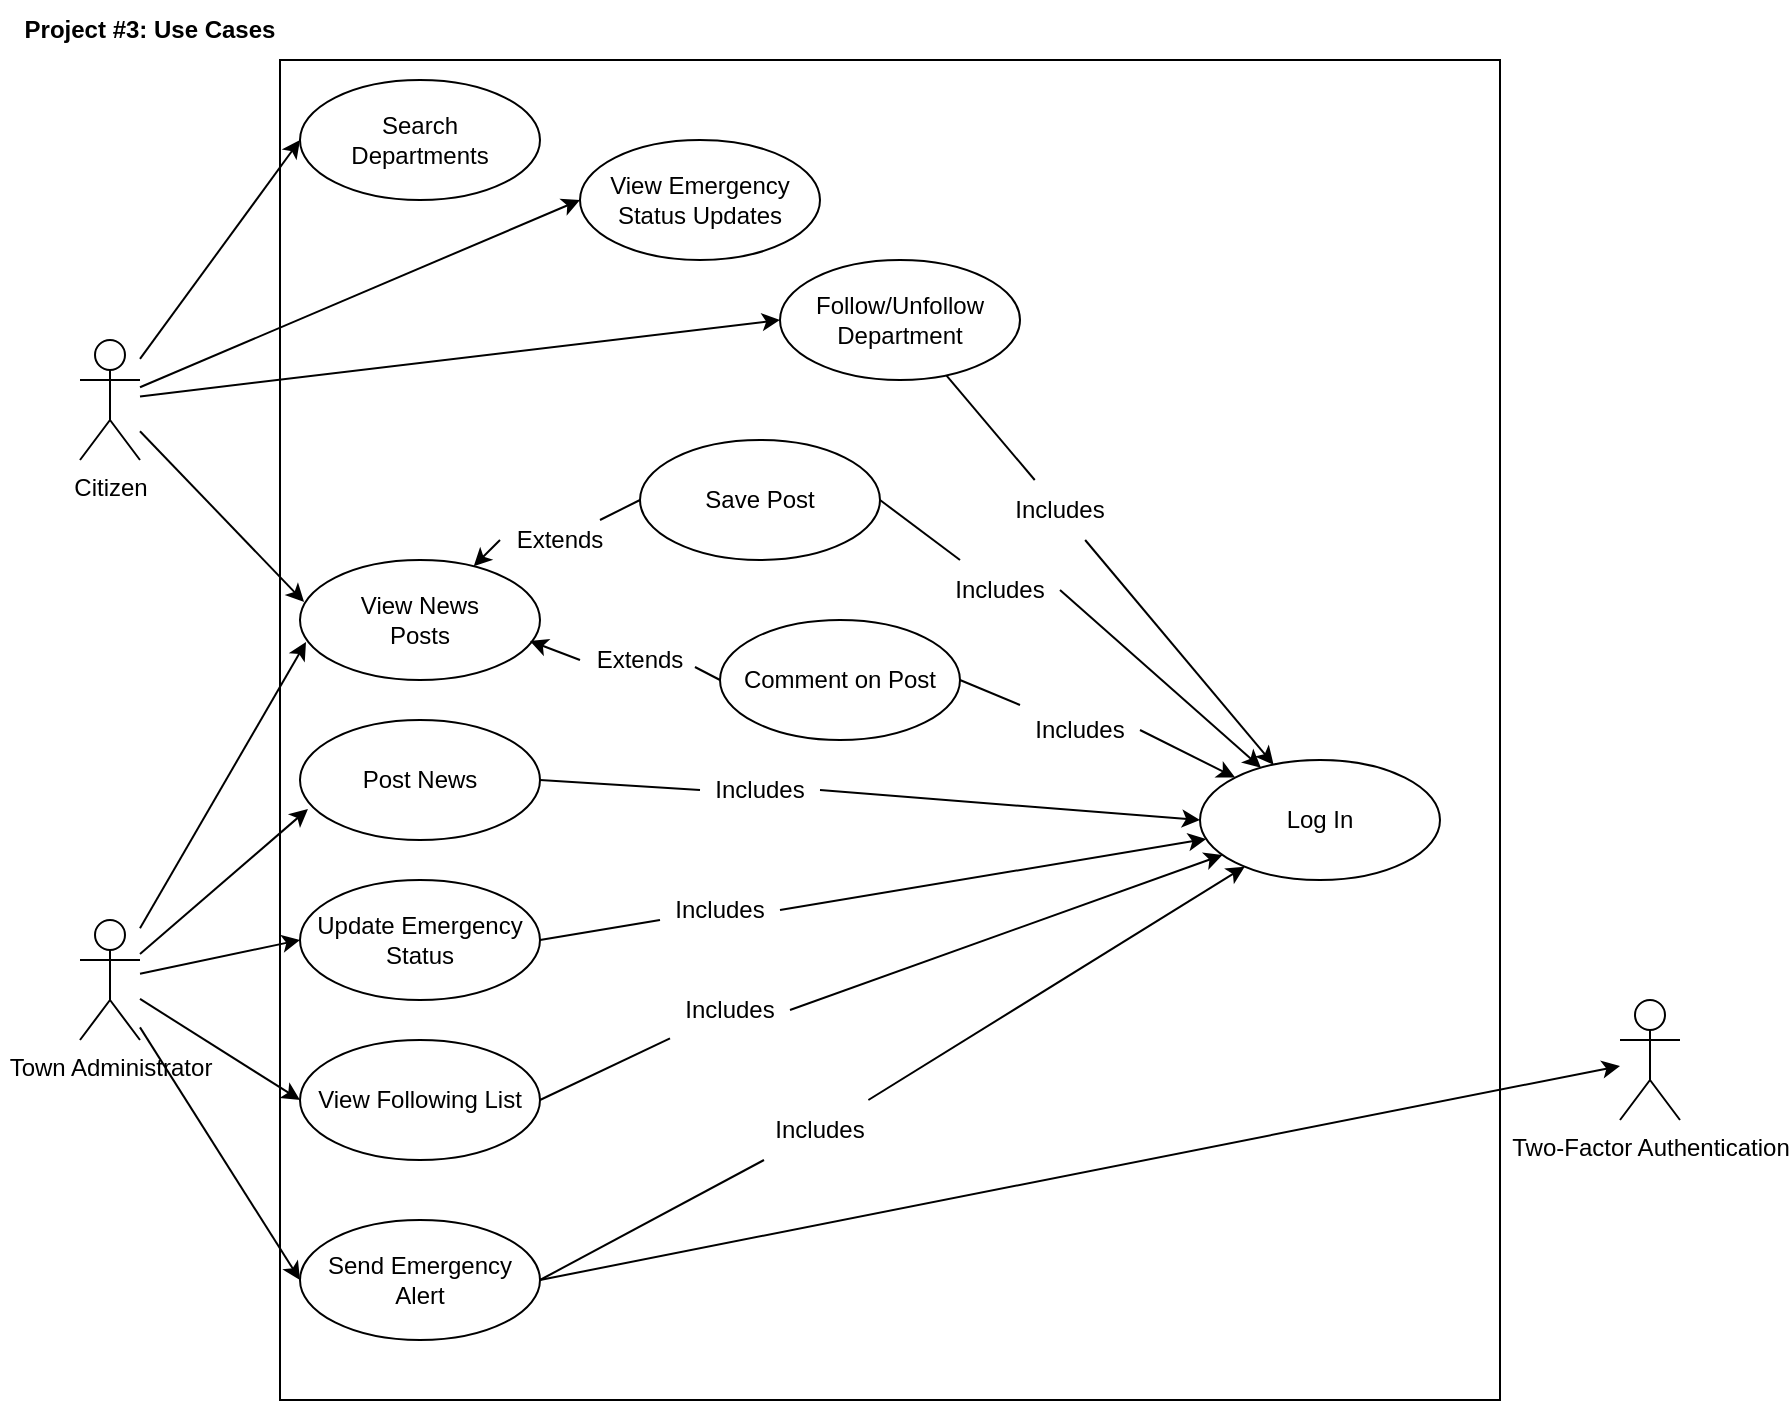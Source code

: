 <mxfile version="20.4.0" type="github">
  <diagram id="IgEJmsLtar_JePGspQH6" name="Page-1">
    <mxGraphModel dx="939" dy="594" grid="1" gridSize="10" guides="1" tooltips="1" connect="1" arrows="1" fold="1" page="1" pageScale="1" pageWidth="1100" pageHeight="850" math="0" shadow="0">
      <root>
        <mxCell id="0" />
        <mxCell id="1" parent="0" />
        <object label="Citizen" id="9chctVPXtjelHE0IT71e-2">
          <mxCell style="shape=umlActor;verticalLabelPosition=bottom;verticalAlign=top;html=1;outlineConnect=0;" vertex="1" parent="1">
            <mxGeometry x="50" y="180" width="30" height="60" as="geometry" />
          </mxCell>
        </object>
        <mxCell id="9chctVPXtjelHE0IT71e-3" value="Town Administrator" style="shape=umlActor;verticalLabelPosition=bottom;verticalAlign=top;html=1;outlineConnect=0;noLabel=0;metaEdit=0;" vertex="1" parent="1">
          <mxGeometry x="50" y="470" width="30" height="60" as="geometry" />
        </mxCell>
        <mxCell id="9chctVPXtjelHE0IT71e-6" value="" style="rounded=0;whiteSpace=wrap;html=1;" vertex="1" parent="1">
          <mxGeometry x="150" y="40" width="610" height="670" as="geometry" />
        </mxCell>
        <mxCell id="9chctVPXtjelHE0IT71e-7" value="&lt;b&gt;Project #3: Use Cases&lt;/b&gt;" style="text;html=1;strokeColor=none;fillColor=none;align=center;verticalAlign=middle;whiteSpace=wrap;rounded=0;" vertex="1" parent="1">
          <mxGeometry x="10" y="10" width="150" height="30" as="geometry" />
        </mxCell>
        <mxCell id="9chctVPXtjelHE0IT71e-8" value="" style="ellipse;whiteSpace=wrap;html=1;" vertex="1" parent="1">
          <mxGeometry x="160" y="290" width="120" height="60" as="geometry" />
        </mxCell>
        <mxCell id="9chctVPXtjelHE0IT71e-9" value="View News Posts" style="text;html=1;strokeColor=none;fillColor=none;align=center;verticalAlign=middle;whiteSpace=wrap;rounded=0;" vertex="1" parent="1">
          <mxGeometry x="185" y="305" width="70" height="30" as="geometry" />
        </mxCell>
        <mxCell id="9chctVPXtjelHE0IT71e-11" value="" style="ellipse;whiteSpace=wrap;html=1;" vertex="1" parent="1">
          <mxGeometry x="400" y="140" width="120" height="60" as="geometry" />
        </mxCell>
        <mxCell id="9chctVPXtjelHE0IT71e-12" value="" style="ellipse;whiteSpace=wrap;html=1;" vertex="1" parent="1">
          <mxGeometry x="300" y="80" width="120" height="60" as="geometry" />
        </mxCell>
        <mxCell id="9chctVPXtjelHE0IT71e-14" value="" style="ellipse;whiteSpace=wrap;html=1;" vertex="1" parent="1">
          <mxGeometry x="160" y="50" width="120" height="60" as="geometry" />
        </mxCell>
        <mxCell id="9chctVPXtjelHE0IT71e-15" value="Follow/Unfollow Department" style="text;html=1;strokeColor=none;fillColor=none;align=center;verticalAlign=middle;whiteSpace=wrap;rounded=0;" vertex="1" parent="1">
          <mxGeometry x="420" y="155" width="80" height="30" as="geometry" />
        </mxCell>
        <mxCell id="9chctVPXtjelHE0IT71e-16" value="View Emergency Status Updates" style="text;html=1;strokeColor=none;fillColor=none;align=center;verticalAlign=middle;whiteSpace=wrap;rounded=0;" vertex="1" parent="1">
          <mxGeometry x="310" y="95" width="100" height="30" as="geometry" />
        </mxCell>
        <mxCell id="9chctVPXtjelHE0IT71e-17" value="Search Departments" style="text;html=1;strokeColor=none;fillColor=none;align=center;verticalAlign=middle;whiteSpace=wrap;rounded=0;" vertex="1" parent="1">
          <mxGeometry x="190" y="65" width="60" height="30" as="geometry" />
        </mxCell>
        <mxCell id="9chctVPXtjelHE0IT71e-19" value="" style="endArrow=classic;html=1;rounded=0;entryX=0;entryY=0.5;entryDx=0;entryDy=0;" edge="1" parent="1" source="9chctVPXtjelHE0IT71e-2" target="9chctVPXtjelHE0IT71e-12">
          <mxGeometry width="50" height="50" relative="1" as="geometry">
            <mxPoint x="80" y="190" as="sourcePoint" />
            <mxPoint x="120" y="150" as="targetPoint" />
          </mxGeometry>
        </mxCell>
        <mxCell id="9chctVPXtjelHE0IT71e-21" value="" style="endArrow=classic;html=1;rounded=0;entryX=0;entryY=0.5;entryDx=0;entryDy=0;" edge="1" parent="1" source="9chctVPXtjelHE0IT71e-2" target="9chctVPXtjelHE0IT71e-14">
          <mxGeometry width="50" height="50" relative="1" as="geometry">
            <mxPoint x="360" y="320" as="sourcePoint" />
            <mxPoint x="410" y="270" as="targetPoint" />
          </mxGeometry>
        </mxCell>
        <mxCell id="9chctVPXtjelHE0IT71e-22" value="" style="endArrow=classic;html=1;rounded=0;entryX=0;entryY=0.5;entryDx=0;entryDy=0;" edge="1" parent="1" source="9chctVPXtjelHE0IT71e-2" target="9chctVPXtjelHE0IT71e-11">
          <mxGeometry width="50" height="50" relative="1" as="geometry">
            <mxPoint x="360" y="320" as="sourcePoint" />
            <mxPoint x="410" y="270" as="targetPoint" />
          </mxGeometry>
        </mxCell>
        <mxCell id="9chctVPXtjelHE0IT71e-23" value="" style="endArrow=classic;html=1;rounded=0;entryX=0.017;entryY=0.35;entryDx=0;entryDy=0;entryPerimeter=0;" edge="1" parent="1" source="9chctVPXtjelHE0IT71e-2" target="9chctVPXtjelHE0IT71e-8">
          <mxGeometry width="50" height="50" relative="1" as="geometry">
            <mxPoint x="360" y="320" as="sourcePoint" />
            <mxPoint x="410" y="270" as="targetPoint" />
          </mxGeometry>
        </mxCell>
        <mxCell id="9chctVPXtjelHE0IT71e-24" value="" style="endArrow=classic;html=1;rounded=0;entryX=0.025;entryY=0.683;entryDx=0;entryDy=0;entryPerimeter=0;" edge="1" parent="1" source="9chctVPXtjelHE0IT71e-3" target="9chctVPXtjelHE0IT71e-8">
          <mxGeometry width="50" height="50" relative="1" as="geometry">
            <mxPoint x="360" y="320" as="sourcePoint" />
            <mxPoint x="410" y="270" as="targetPoint" />
          </mxGeometry>
        </mxCell>
        <mxCell id="9chctVPXtjelHE0IT71e-25" value="Post News" style="ellipse;whiteSpace=wrap;html=1;" vertex="1" parent="1">
          <mxGeometry x="160" y="370" width="120" height="60" as="geometry" />
        </mxCell>
        <mxCell id="9chctVPXtjelHE0IT71e-26" value="Update Emergency Status" style="ellipse;whiteSpace=wrap;html=1;" vertex="1" parent="1">
          <mxGeometry x="160" y="450" width="120" height="60" as="geometry" />
        </mxCell>
        <mxCell id="9chctVPXtjelHE0IT71e-27" value="View Following List" style="ellipse;whiteSpace=wrap;html=1;" vertex="1" parent="1">
          <mxGeometry x="160" y="530" width="120" height="60" as="geometry" />
        </mxCell>
        <mxCell id="9chctVPXtjelHE0IT71e-29" value="Send Emergency Alert" style="ellipse;whiteSpace=wrap;html=1;" vertex="1" parent="1">
          <mxGeometry x="160" y="620" width="120" height="60" as="geometry" />
        </mxCell>
        <mxCell id="9chctVPXtjelHE0IT71e-30" value="Save Post" style="ellipse;whiteSpace=wrap;html=1;" vertex="1" parent="1">
          <mxGeometry x="330" y="230" width="120" height="60" as="geometry" />
        </mxCell>
        <mxCell id="9chctVPXtjelHE0IT71e-31" value="Comment on Post" style="ellipse;whiteSpace=wrap;html=1;" vertex="1" parent="1">
          <mxGeometry x="370" y="320" width="120" height="60" as="geometry" />
        </mxCell>
        <mxCell id="9chctVPXtjelHE0IT71e-32" value="Log In" style="ellipse;whiteSpace=wrap;html=1;" vertex="1" parent="1">
          <mxGeometry x="610" y="390" width="120" height="60" as="geometry" />
        </mxCell>
        <mxCell id="9chctVPXtjelHE0IT71e-34" value="" style="endArrow=classic;html=1;rounded=0;exitX=0;exitY=0.5;exitDx=0;exitDy=0;startArrow=none;" edge="1" parent="1" source="9chctVPXtjelHE0IT71e-79" target="9chctVPXtjelHE0IT71e-8">
          <mxGeometry width="50" height="50" relative="1" as="geometry">
            <mxPoint x="360" y="360" as="sourcePoint" />
            <mxPoint x="410" y="310" as="targetPoint" />
          </mxGeometry>
        </mxCell>
        <mxCell id="9chctVPXtjelHE0IT71e-35" value="" style="endArrow=classic;html=1;rounded=0;exitX=0;exitY=0.5;exitDx=0;exitDy=0;entryX=0.958;entryY=0.675;entryDx=0;entryDy=0;entryPerimeter=0;startArrow=none;" edge="1" parent="1" source="9chctVPXtjelHE0IT71e-81" target="9chctVPXtjelHE0IT71e-8">
          <mxGeometry width="50" height="50" relative="1" as="geometry">
            <mxPoint x="360" y="360" as="sourcePoint" />
            <mxPoint x="240" y="320" as="targetPoint" />
          </mxGeometry>
        </mxCell>
        <mxCell id="9chctVPXtjelHE0IT71e-37" value="" style="endArrow=classic;html=1;rounded=0;entryX=0.033;entryY=0.742;entryDx=0;entryDy=0;entryPerimeter=0;" edge="1" parent="1" source="9chctVPXtjelHE0IT71e-3" target="9chctVPXtjelHE0IT71e-25">
          <mxGeometry width="50" height="50" relative="1" as="geometry">
            <mxPoint x="360" y="400" as="sourcePoint" />
            <mxPoint x="410" y="350" as="targetPoint" />
          </mxGeometry>
        </mxCell>
        <mxCell id="9chctVPXtjelHE0IT71e-38" value="" style="endArrow=classic;html=1;rounded=0;entryX=0;entryY=0.5;entryDx=0;entryDy=0;" edge="1" parent="1" source="9chctVPXtjelHE0IT71e-3" target="9chctVPXtjelHE0IT71e-26">
          <mxGeometry width="50" height="50" relative="1" as="geometry">
            <mxPoint x="360" y="400" as="sourcePoint" />
            <mxPoint x="410" y="350" as="targetPoint" />
          </mxGeometry>
        </mxCell>
        <mxCell id="9chctVPXtjelHE0IT71e-39" value="" style="endArrow=classic;html=1;rounded=0;entryX=0;entryY=0.5;entryDx=0;entryDy=0;" edge="1" parent="1" source="9chctVPXtjelHE0IT71e-3" target="9chctVPXtjelHE0IT71e-27">
          <mxGeometry width="50" height="50" relative="1" as="geometry">
            <mxPoint x="370" y="410" as="sourcePoint" />
            <mxPoint x="420" y="360" as="targetPoint" />
          </mxGeometry>
        </mxCell>
        <mxCell id="9chctVPXtjelHE0IT71e-41" value="" style="endArrow=classic;html=1;rounded=0;entryX=0;entryY=0.5;entryDx=0;entryDy=0;" edge="1" parent="1" source="9chctVPXtjelHE0IT71e-3" target="9chctVPXtjelHE0IT71e-29">
          <mxGeometry width="50" height="50" relative="1" as="geometry">
            <mxPoint x="390" y="430" as="sourcePoint" />
            <mxPoint x="440" y="380" as="targetPoint" />
          </mxGeometry>
        </mxCell>
        <mxCell id="9chctVPXtjelHE0IT71e-42" value="" style="endArrow=classic;html=1;rounded=0;exitX=1;exitY=0.5;exitDx=0;exitDy=0;entryX=0;entryY=0.5;entryDx=0;entryDy=0;startArrow=none;" edge="1" parent="1" source="9chctVPXtjelHE0IT71e-52" target="9chctVPXtjelHE0IT71e-32">
          <mxGeometry width="50" height="50" relative="1" as="geometry">
            <mxPoint x="400" y="440" as="sourcePoint" />
            <mxPoint x="450" y="390" as="targetPoint" />
          </mxGeometry>
        </mxCell>
        <mxCell id="9chctVPXtjelHE0IT71e-43" value="" style="endArrow=classic;html=1;rounded=0;exitX=1;exitY=0.5;exitDx=0;exitDy=0;startArrow=none;" edge="1" parent="1" source="9chctVPXtjelHE0IT71e-65" target="9chctVPXtjelHE0IT71e-32">
          <mxGeometry width="50" height="50" relative="1" as="geometry">
            <mxPoint x="410" y="450" as="sourcePoint" />
            <mxPoint x="460" y="400" as="targetPoint" />
          </mxGeometry>
        </mxCell>
        <mxCell id="9chctVPXtjelHE0IT71e-44" value="" style="endArrow=classic;html=1;rounded=0;exitX=1;exitY=0.5;exitDx=0;exitDy=0;startArrow=none;" edge="1" parent="1" source="9chctVPXtjelHE0IT71e-67" target="9chctVPXtjelHE0IT71e-32">
          <mxGeometry width="50" height="50" relative="1" as="geometry">
            <mxPoint x="420" y="460" as="sourcePoint" />
            <mxPoint x="470" y="410" as="targetPoint" />
          </mxGeometry>
        </mxCell>
        <mxCell id="9chctVPXtjelHE0IT71e-47" value="" style="endArrow=classic;html=1;rounded=0;exitX=1;exitY=0.5;exitDx=0;exitDy=0;startArrow=none;" edge="1" parent="1" source="9chctVPXtjelHE0IT71e-73" target="9chctVPXtjelHE0IT71e-32">
          <mxGeometry width="50" height="50" relative="1" as="geometry">
            <mxPoint x="450" y="490" as="sourcePoint" />
            <mxPoint x="500" y="440" as="targetPoint" />
          </mxGeometry>
        </mxCell>
        <mxCell id="9chctVPXtjelHE0IT71e-48" value="" style="endArrow=classic;html=1;rounded=0;exitX=1;exitY=0.5;exitDx=0;exitDy=0;startArrow=none;" edge="1" parent="1" source="9chctVPXtjelHE0IT71e-75" target="9chctVPXtjelHE0IT71e-32">
          <mxGeometry width="50" height="50" relative="1" as="geometry">
            <mxPoint x="460" y="500" as="sourcePoint" />
            <mxPoint x="510" y="450" as="targetPoint" />
          </mxGeometry>
        </mxCell>
        <mxCell id="9chctVPXtjelHE0IT71e-49" value="" style="endArrow=classic;html=1;rounded=0;startArrow=none;" edge="1" parent="1" source="9chctVPXtjelHE0IT71e-77" target="9chctVPXtjelHE0IT71e-32">
          <mxGeometry width="50" height="50" relative="1" as="geometry">
            <mxPoint x="470" y="510" as="sourcePoint" />
            <mxPoint x="520" y="460" as="targetPoint" />
          </mxGeometry>
        </mxCell>
        <mxCell id="9chctVPXtjelHE0IT71e-50" value="Two-Factor Authentication" style="shape=umlActor;verticalLabelPosition=bottom;verticalAlign=top;html=1;outlineConnect=0;" vertex="1" parent="1">
          <mxGeometry x="820" y="510" width="30" height="60" as="geometry" />
        </mxCell>
        <mxCell id="9chctVPXtjelHE0IT71e-51" value="" style="endArrow=classic;html=1;rounded=0;exitX=1;exitY=0.5;exitDx=0;exitDy=0;" edge="1" parent="1" source="9chctVPXtjelHE0IT71e-29" target="9chctVPXtjelHE0IT71e-50">
          <mxGeometry width="50" height="50" relative="1" as="geometry">
            <mxPoint x="480" y="520" as="sourcePoint" />
            <mxPoint x="530" y="470" as="targetPoint" />
          </mxGeometry>
        </mxCell>
        <mxCell id="9chctVPXtjelHE0IT71e-52" value="Includes" style="text;html=1;strokeColor=none;fillColor=none;align=center;verticalAlign=middle;whiteSpace=wrap;rounded=0;" vertex="1" parent="1">
          <mxGeometry x="360" y="390" width="60" height="30" as="geometry" />
        </mxCell>
        <mxCell id="9chctVPXtjelHE0IT71e-64" value="" style="endArrow=none;html=1;rounded=0;exitX=1;exitY=0.5;exitDx=0;exitDy=0;entryX=0;entryY=0.5;entryDx=0;entryDy=0;" edge="1" parent="1" source="9chctVPXtjelHE0IT71e-25" target="9chctVPXtjelHE0IT71e-52">
          <mxGeometry width="50" height="50" relative="1" as="geometry">
            <mxPoint x="240" y="400" as="sourcePoint" />
            <mxPoint x="580" y="420" as="targetPoint" />
          </mxGeometry>
        </mxCell>
        <mxCell id="9chctVPXtjelHE0IT71e-65" value="Includes" style="text;html=1;strokeColor=none;fillColor=none;align=center;verticalAlign=middle;whiteSpace=wrap;rounded=0;" vertex="1" parent="1">
          <mxGeometry x="340" y="450" width="60" height="30" as="geometry" />
        </mxCell>
        <mxCell id="9chctVPXtjelHE0IT71e-66" value="" style="endArrow=none;html=1;rounded=0;exitX=1;exitY=0.5;exitDx=0;exitDy=0;" edge="1" parent="1" source="9chctVPXtjelHE0IT71e-26" target="9chctVPXtjelHE0IT71e-65">
          <mxGeometry width="50" height="50" relative="1" as="geometry">
            <mxPoint x="240" y="480" as="sourcePoint" />
            <mxPoint x="582.53" y="428.62" as="targetPoint" />
          </mxGeometry>
        </mxCell>
        <mxCell id="9chctVPXtjelHE0IT71e-67" value="Includes" style="text;html=1;strokeColor=none;fillColor=none;align=center;verticalAlign=middle;whiteSpace=wrap;rounded=0;" vertex="1" parent="1">
          <mxGeometry x="345" y="500" width="60" height="30" as="geometry" />
        </mxCell>
        <mxCell id="9chctVPXtjelHE0IT71e-68" value="" style="endArrow=none;html=1;rounded=0;exitX=1;exitY=0.5;exitDx=0;exitDy=0;" edge="1" parent="1" source="9chctVPXtjelHE0IT71e-27" target="9chctVPXtjelHE0IT71e-67">
          <mxGeometry width="50" height="50" relative="1" as="geometry">
            <mxPoint x="240" y="560" as="sourcePoint" />
            <mxPoint x="590.846" y="437.204" as="targetPoint" />
          </mxGeometry>
        </mxCell>
        <mxCell id="9chctVPXtjelHE0IT71e-73" value="Includes" style="text;html=1;strokeColor=none;fillColor=none;align=center;verticalAlign=middle;whiteSpace=wrap;rounded=0;" vertex="1" parent="1">
          <mxGeometry x="520" y="360" width="60" height="30" as="geometry" />
        </mxCell>
        <mxCell id="9chctVPXtjelHE0IT71e-74" value="" style="endArrow=none;html=1;rounded=0;exitX=1;exitY=0.5;exitDx=0;exitDy=0;" edge="1" parent="1" source="9chctVPXtjelHE0IT71e-31" target="9chctVPXtjelHE0IT71e-73">
          <mxGeometry width="50" height="50" relative="1" as="geometry">
            <mxPoint x="420" y="340" as="sourcePoint" />
            <mxPoint x="591.476" y="402.355" as="targetPoint" />
          </mxGeometry>
        </mxCell>
        <mxCell id="9chctVPXtjelHE0IT71e-75" value="Includes" style="text;html=1;strokeColor=none;fillColor=none;align=center;verticalAlign=middle;whiteSpace=wrap;rounded=0;" vertex="1" parent="1">
          <mxGeometry x="480" y="290" width="60" height="30" as="geometry" />
        </mxCell>
        <mxCell id="9chctVPXtjelHE0IT71e-76" value="" style="endArrow=none;html=1;rounded=0;exitX=1;exitY=0.5;exitDx=0;exitDy=0;" edge="1" parent="1" source="9chctVPXtjelHE0IT71e-30" target="9chctVPXtjelHE0IT71e-75">
          <mxGeometry width="50" height="50" relative="1" as="geometry">
            <mxPoint x="420" y="270" as="sourcePoint" />
            <mxPoint x="604.518" y="395.808" as="targetPoint" />
          </mxGeometry>
        </mxCell>
        <mxCell id="9chctVPXtjelHE0IT71e-77" value="Includes" style="text;html=1;strokeColor=none;fillColor=none;align=center;verticalAlign=middle;whiteSpace=wrap;rounded=0;" vertex="1" parent="1">
          <mxGeometry x="510" y="250" width="60" height="30" as="geometry" />
        </mxCell>
        <mxCell id="9chctVPXtjelHE0IT71e-78" value="" style="endArrow=none;html=1;rounded=0;" edge="1" parent="1" source="9chctVPXtjelHE0IT71e-11" target="9chctVPXtjelHE0IT71e-77">
          <mxGeometry width="50" height="50" relative="1" as="geometry">
            <mxPoint x="395.248" y="210.909" as="sourcePoint" />
            <mxPoint x="609.699" y="394.107" as="targetPoint" />
          </mxGeometry>
        </mxCell>
        <mxCell id="9chctVPXtjelHE0IT71e-79" value="Extends" style="text;html=1;strokeColor=none;fillColor=none;align=center;verticalAlign=middle;whiteSpace=wrap;rounded=0;labelBackgroundColor=none;" vertex="1" parent="1">
          <mxGeometry x="260" y="270" width="60" height="20" as="geometry" />
        </mxCell>
        <mxCell id="9chctVPXtjelHE0IT71e-80" value="" style="endArrow=none;html=1;rounded=0;exitX=0;exitY=0.5;exitDx=0;exitDy=0;" edge="1" parent="1" source="9chctVPXtjelHE0IT71e-30" target="9chctVPXtjelHE0IT71e-79">
          <mxGeometry width="50" height="50" relative="1" as="geometry">
            <mxPoint x="300" y="270" as="sourcePoint" />
            <mxPoint x="226.093" y="300.794" as="targetPoint" />
          </mxGeometry>
        </mxCell>
        <mxCell id="9chctVPXtjelHE0IT71e-81" value="Extends" style="text;html=1;strokeColor=none;fillColor=none;align=center;verticalAlign=middle;whiteSpace=wrap;rounded=0;labelBackgroundColor=none;" vertex="1" parent="1">
          <mxGeometry x="300" y="330" width="60" height="20" as="geometry" />
        </mxCell>
        <mxCell id="9chctVPXtjelHE0IT71e-82" value="" style="endArrow=none;html=1;rounded=0;exitX=0;exitY=0.5;exitDx=0;exitDy=0;entryX=0.958;entryY=0.675;entryDx=0;entryDy=0;entryPerimeter=0;" edge="1" parent="1" source="9chctVPXtjelHE0IT71e-31" target="9chctVPXtjelHE0IT71e-81">
          <mxGeometry width="50" height="50" relative="1" as="geometry">
            <mxPoint x="340" y="350" as="sourcePoint" />
            <mxPoint x="234.96" y="330.5" as="targetPoint" />
          </mxGeometry>
        </mxCell>
        <mxCell id="9chctVPXtjelHE0IT71e-84" value="" style="endArrow=classic;html=1;rounded=0;startArrow=none;" edge="1" parent="1" source="9chctVPXtjelHE0IT71e-71" target="9chctVPXtjelHE0IT71e-32">
          <mxGeometry width="50" height="50" relative="1" as="geometry">
            <mxPoint x="370" y="580" as="sourcePoint" />
            <mxPoint x="420" y="530" as="targetPoint" />
          </mxGeometry>
        </mxCell>
        <mxCell id="9chctVPXtjelHE0IT71e-71" value="Includes" style="text;html=1;strokeColor=none;fillColor=none;align=center;verticalAlign=middle;whiteSpace=wrap;rounded=0;" vertex="1" parent="1">
          <mxGeometry x="390" y="560" width="60" height="30" as="geometry" />
        </mxCell>
        <mxCell id="9chctVPXtjelHE0IT71e-85" value="" style="endArrow=none;html=1;rounded=0;exitX=1;exitY=0.5;exitDx=0;exitDy=0;" edge="1" parent="1" source="9chctVPXtjelHE0IT71e-29" target="9chctVPXtjelHE0IT71e-71">
          <mxGeometry width="50" height="50" relative="1" as="geometry">
            <mxPoint x="261.936" y="628.544" as="sourcePoint" />
            <mxPoint x="628.018" y="441.433" as="targetPoint" />
          </mxGeometry>
        </mxCell>
      </root>
    </mxGraphModel>
  </diagram>
</mxfile>
